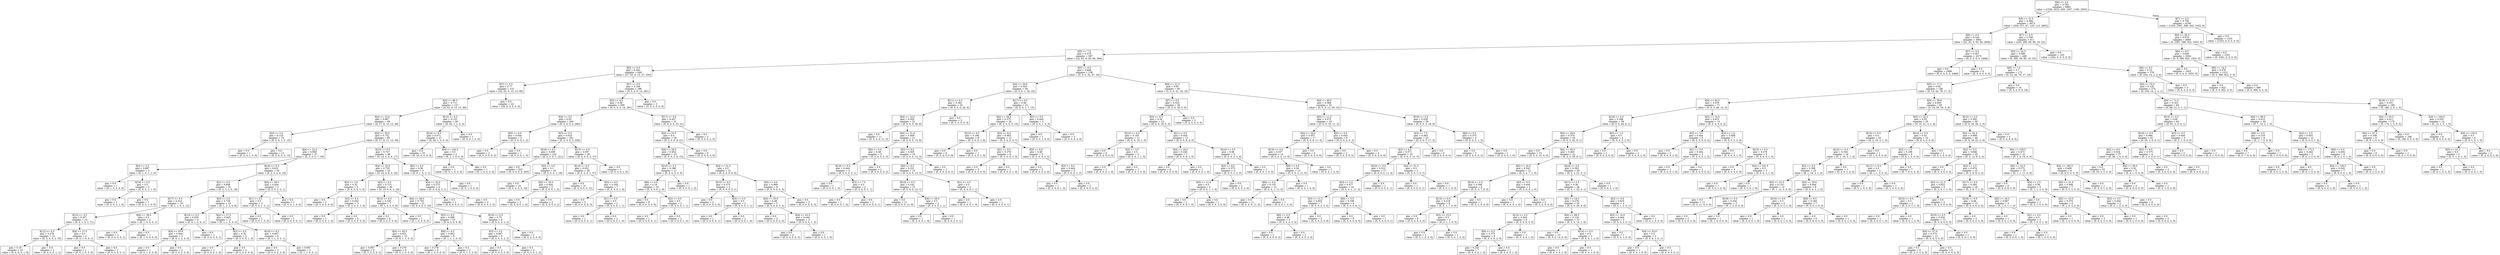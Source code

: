 digraph Tree {
node [shape=box] ;
0 [label="X[6] <= 4.5\ngini = 0.792\nsamples = 9863\nvalue = [1529, 2612, 656, 1047, 1166, 2853]"] ;
1 [label="X[5] <= 12.5\ngini = 0.384\nsamples = 3673\nvalue = [204, 311, 67, 125, 113, 2853]"] ;
0 -> 1 [labeldistance=2.5, labelangle=45, headlabel="True"] ;
2 [label="X[6] <= 0.5\ngini = 0.144\nsamples = 3062\nvalue = [41, 43, 9, 45, 94, 2830]"] ;
1 -> 2 ;
3 [label="X[5] <= 7.5\ngini = 0.575\nsamples = 587\nvalue = [32, 43, 9, 45, 94, 364]"] ;
2 -> 3 ;
4 [label="X[5] <= 0.5\ngini = 0.442\nsamples = 449\nvalue = [27, 43, 9, 13, 27, 330]"] ;
3 -> 4 ;
5 [label="X[7] <= 0.5\ngini = 0.77\nsamples = 151\nvalue = [24, 43, 9, 13, 13, 49]"] ;
4 -> 5 ;
6 [label="X[4] <= 86.5\ngini = 0.711\nsamples = 127\nvalue = [0, 43, 9, 13, 13, 49]"] ;
5 -> 6 ;
7 [label="X[4] <= 15.0\ngini = 0.687\nsamples = 99\nvalue = [0, 17, 8, 12, 13, 49]"] ;
6 -> 7 ;
8 [label="X[3] <= 2.5\ngini = 0.133\nsamples = 14\nvalue = [0, 0, 0, 1, 0, 13]"] ;
7 -> 8 ;
9 [label="gini = 0.0\nsamples = 1\nvalue = [0, 0, 0, 1, 0, 0]"] ;
8 -> 9 ;
10 [label="gini = 0.0\nsamples = 13\nvalue = [0, 0, 0, 0, 0, 13]"] ;
8 -> 10 ;
11 [label="X[4] <= 30.5\ngini = 0.732\nsamples = 85\nvalue = [0, 17, 8, 11, 13, 36]"] ;
7 -> 11 ;
12 [label="X[4] <= 22.0\ngini = 0.669\nsamples = 37\nvalue = [0, 3, 3, 5, 7, 19]"] ;
11 -> 12 ;
13 [label="X[3] <= 2.5\ngini = 0.667\nsamples = 3\nvalue = [0, 1, 0, 1, 1, 0]"] ;
12 -> 13 ;
14 [label="gini = 0.0\nsamples = 1\nvalue = [0, 1, 0, 0, 0, 0]"] ;
13 -> 14 ;
15 [label="X[19] <= 0.5\ngini = 0.5\nsamples = 2\nvalue = [0, 0, 0, 1, 1, 0]"] ;
13 -> 15 ;
16 [label="gini = 0.0\nsamples = 1\nvalue = [0, 0, 0, 0, 1, 0]"] ;
15 -> 16 ;
17 [label="gini = 0.0\nsamples = 1\nvalue = [0, 0, 0, 1, 0, 0]"] ;
15 -> 17 ;
18 [label="X[16] <= 0.5\ngini = 0.631\nsamples = 34\nvalue = [0, 2, 3, 4, 6, 19]"] ;
12 -> 18 ;
19 [label="X[1] <= 0.5\ngini = 0.608\nsamples = 31\nvalue = [0, 2, 3, 2, 6, 18]"] ;
18 -> 19 ;
20 [label="X[17] <= 0.5\ngini = 0.414\nsamples = 16\nvalue = [0, 1, 1, 0, 2, 12]"] ;
19 -> 20 ;
21 [label="X[15] <= 0.5\ngini = 0.357\nsamples = 14\nvalue = [0, 0, 1, 0, 2, 11]"] ;
20 -> 21 ;
22 [label="X[12] <= 0.5\ngini = 0.278\nsamples = 12\nvalue = [0, 0, 0, 0, 2, 10]"] ;
21 -> 22 ;
23 [label="gini = 0.18\nsamples = 10\nvalue = [0, 0, 0, 0, 1, 9]"] ;
22 -> 23 ;
24 [label="gini = 0.5\nsamples = 2\nvalue = [0, 0, 0, 0, 1, 1]"] ;
22 -> 24 ;
25 [label="X[4] <= 27.5\ngini = 0.5\nsamples = 2\nvalue = [0, 0, 1, 0, 0, 1]"] ;
21 -> 25 ;
26 [label="gini = 0.0\nsamples = 1\nvalue = [0, 0, 1, 0, 0, 0]"] ;
25 -> 26 ;
27 [label="gini = 0.0\nsamples = 1\nvalue = [0, 0, 0, 0, 0, 1]"] ;
25 -> 27 ;
28 [label="X[4] <= 28.0\ngini = 0.5\nsamples = 2\nvalue = [0, 1, 0, 0, 0, 1]"] ;
20 -> 28 ;
29 [label="gini = 0.0\nsamples = 1\nvalue = [0, 0, 0, 0, 0, 1]"] ;
28 -> 29 ;
30 [label="gini = 0.0\nsamples = 1\nvalue = [0, 1, 0, 0, 0, 0]"] ;
28 -> 30 ;
31 [label="X[3] <= 3.5\ngini = 0.729\nsamples = 15\nvalue = [0, 1, 2, 2, 4, 6]"] ;
19 -> 31 ;
32 [label="X[13] <= 0.5\ngini = 0.625\nsamples = 4\nvalue = [0, 0, 1, 2, 0, 1]"] ;
31 -> 32 ;
33 [label="X[4] <= 25.0\ngini = 0.444\nsamples = 3\nvalue = [0, 0, 1, 2, 0, 0]"] ;
32 -> 33 ;
34 [label="gini = 0.0\nsamples = 1\nvalue = [0, 0, 1, 0, 0, 0]"] ;
33 -> 34 ;
35 [label="gini = 0.0\nsamples = 2\nvalue = [0, 0, 0, 2, 0, 0]"] ;
33 -> 35 ;
36 [label="gini = 0.0\nsamples = 1\nvalue = [0, 0, 0, 0, 0, 1]"] ;
32 -> 36 ;
37 [label="X[4] <= 27.5\ngini = 0.645\nsamples = 11\nvalue = [0, 1, 1, 0, 4, 5]"] ;
31 -> 37 ;
38 [label="X[2] <= 0.5\ngini = 0.32\nsamples = 5\nvalue = [0, 0, 0, 0, 1, 4]"] ;
37 -> 38 ;
39 [label="gini = 0.0\nsamples = 1\nvalue = [0, 0, 0, 0, 1, 0]"] ;
38 -> 39 ;
40 [label="gini = 0.0\nsamples = 4\nvalue = [0, 0, 0, 0, 0, 4]"] ;
38 -> 40 ;
41 [label="X[10] <= 0.5\ngini = 0.667\nsamples = 6\nvalue = [0, 1, 1, 0, 3, 1]"] ;
37 -> 41 ;
42 [label="gini = 0.0\nsamples = 3\nvalue = [0, 0, 0, 0, 3, 0]"] ;
41 -> 42 ;
43 [label="gini = 0.667\nsamples = 3\nvalue = [0, 1, 1, 0, 0, 1]"] ;
41 -> 43 ;
44 [label="X[4] <= 28.5\ngini = 0.444\nsamples = 3\nvalue = [0, 0, 0, 2, 0, 1]"] ;
18 -> 44 ;
45 [label="X[1] <= 0.5\ngini = 0.5\nsamples = 2\nvalue = [0, 0, 0, 1, 0, 1]"] ;
44 -> 45 ;
46 [label="gini = 0.0\nsamples = 1\nvalue = [0, 0, 0, 1, 0, 0]"] ;
45 -> 46 ;
47 [label="gini = 0.0\nsamples = 1\nvalue = [0, 0, 0, 0, 0, 1]"] ;
45 -> 47 ;
48 [label="gini = 0.0\nsamples = 1\nvalue = [0, 0, 0, 1, 0, 0]"] ;
44 -> 48 ;
49 [label="X[10] <= 0.5\ngini = 0.747\nsamples = 48\nvalue = [0, 14, 5, 6, 6, 17]"] ;
11 -> 49 ;
50 [label="X[4] <= 32.0\ngini = 0.723\nsamples = 43\nvalue = [0, 14, 4, 6, 3, 16]"] ;
49 -> 50 ;
51 [label="X[3] <= 3.0\ngini = 0.32\nsamples = 5\nvalue = [0, 4, 0, 0, 1, 0]"] ;
50 -> 51 ;
52 [label="gini = 0.0\nsamples = 2\nvalue = [0, 2, 0, 0, 0, 0]"] ;
51 -> 52 ;
53 [label="X[3] <= 4.5\ngini = 0.444\nsamples = 3\nvalue = [0, 2, 0, 0, 1, 0]"] ;
51 -> 53 ;
54 [label="gini = 0.0\nsamples = 1\nvalue = [0, 0, 0, 0, 1, 0]"] ;
53 -> 54 ;
55 [label="gini = 0.0\nsamples = 2\nvalue = [0, 2, 0, 0, 0, 0]"] ;
53 -> 55 ;
56 [label="X[2] <= 0.5\ngini = 0.715\nsamples = 38\nvalue = [0, 10, 4, 6, 2, 16]"] ;
50 -> 56 ;
57 [label="X[13] <= 0.5\ngini = 0.245\nsamples = 7\nvalue = [0, 1, 0, 0, 0, 6]"] ;
56 -> 57 ;
58 [label="gini = 0.0\nsamples = 6\nvalue = [0, 0, 0, 0, 0, 6]"] ;
57 -> 58 ;
59 [label="gini = 0.0\nsamples = 1\nvalue = [0, 1, 0, 0, 0, 0]"] ;
57 -> 59 ;
60 [label="X[4] <= 58.5\ngini = 0.753\nsamples = 31\nvalue = [0, 9, 4, 6, 2, 10]"] ;
56 -> 60 ;
61 [label="X[3] <= 6.5\ngini = 0.688\nsamples = 23\nvalue = [0, 9, 2, 4, 0, 8]"] ;
60 -> 61 ;
62 [label="X[4] <= 45.5\ngini = 0.631\nsamples = 15\nvalue = [0, 8, 1, 3, 0, 3]"] ;
61 -> 62 ;
63 [label="gini = 0.667\nsamples = 9\nvalue = [0, 3, 0, 3, 0, 3]"] ;
62 -> 63 ;
64 [label="gini = 0.278\nsamples = 6\nvalue = [0, 5, 1, 0, 0, 0]"] ;
62 -> 64 ;
65 [label="X[9] <= 0.5\ngini = 0.562\nsamples = 8\nvalue = [0, 1, 1, 1, 0, 5]"] ;
61 -> 65 ;
66 [label="gini = 0.278\nsamples = 6\nvalue = [0, 1, 0, 0, 0, 5]"] ;
65 -> 66 ;
67 [label="gini = 0.5\nsamples = 2\nvalue = [0, 0, 1, 1, 0, 0]"] ;
65 -> 67 ;
68 [label="X[19] <= 0.5\ngini = 0.75\nsamples = 8\nvalue = [0, 0, 2, 2, 2, 2]"] ;
60 -> 68 ;
69 [label="X[3] <= 3.5\ngini = 0.667\nsamples = 6\nvalue = [0, 0, 0, 2, 2, 2]"] ;
68 -> 69 ;
70 [label="gini = 0.0\nsamples = 2\nvalue = [0, 0, 0, 2, 0, 0]"] ;
69 -> 70 ;
71 [label="gini = 0.5\nsamples = 4\nvalue = [0, 0, 0, 0, 2, 2]"] ;
69 -> 71 ;
72 [label="gini = 0.0\nsamples = 2\nvalue = [0, 0, 2, 0, 0, 0]"] ;
68 -> 72 ;
73 [label="X[0] <= 0.5\ngini = 0.56\nsamples = 5\nvalue = [0, 0, 1, 0, 3, 1]"] ;
49 -> 73 ;
74 [label="X[4] <= 32.0\ngini = 0.375\nsamples = 4\nvalue = [0, 0, 0, 0, 3, 1]"] ;
73 -> 74 ;
75 [label="gini = 0.0\nsamples = 1\nvalue = [0, 0, 0, 0, 0, 1]"] ;
74 -> 75 ;
76 [label="gini = 0.0\nsamples = 3\nvalue = [0, 0, 0, 0, 3, 0]"] ;
74 -> 76 ;
77 [label="gini = 0.0\nsamples = 1\nvalue = [0, 0, 1, 0, 0, 0]"] ;
73 -> 77 ;
78 [label="X[12] <= 0.5\ngini = 0.135\nsamples = 28\nvalue = [0, 26, 1, 1, 0, 0]"] ;
6 -> 78 ;
79 [label="X[14] <= 0.5\ngini = 0.071\nsamples = 27\nvalue = [0, 26, 1, 0, 0, 0]"] ;
78 -> 79 ;
80 [label="gini = 0.0\nsamples = 25\nvalue = [0, 25, 0, 0, 0, 0]"] ;
79 -> 80 ;
81 [label="X[4] <= 154.5\ngini = 0.5\nsamples = 2\nvalue = [0, 1, 1, 0, 0, 0]"] ;
79 -> 81 ;
82 [label="gini = 0.0\nsamples = 1\nvalue = [0, 0, 1, 0, 0, 0]"] ;
81 -> 82 ;
83 [label="gini = 0.0\nsamples = 1\nvalue = [0, 1, 0, 0, 0, 0]"] ;
81 -> 83 ;
84 [label="gini = 0.0\nsamples = 1\nvalue = [0, 0, 0, 1, 0, 0]"] ;
78 -> 84 ;
85 [label="gini = 0.0\nsamples = 24\nvalue = [24, 0, 0, 0, 0, 0]"] ;
5 -> 85 ;
86 [label="X[7] <= 0.5\ngini = 0.109\nsamples = 298\nvalue = [3, 0, 0, 0, 14, 281]"] ;
4 -> 86 ;
87 [label="X[5] <= 6.5\ngini = 0.09\nsamples = 295\nvalue = [0, 0, 0, 0, 14, 281]"] ;
86 -> 87 ;
88 [label="X[4] <= 5.5\ngini = 0.03\nsamples = 264\nvalue = [0, 0, 0, 0, 4, 260]"] ;
87 -> 88 ;
89 [label="X[5] <= 4.0\ngini = 0.444\nsamples = 3\nvalue = [0, 0, 0, 0, 1, 2]"] ;
88 -> 89 ;
90 [label="gini = 0.0\nsamples = 2\nvalue = [0, 0, 0, 0, 0, 2]"] ;
89 -> 90 ;
91 [label="gini = 0.0\nsamples = 1\nvalue = [0, 0, 0, 0, 1, 0]"] ;
89 -> 91 ;
92 [label="X[5] <= 5.5\ngini = 0.023\nsamples = 261\nvalue = [0, 0, 0, 0, 3, 258]"] ;
88 -> 92 ;
93 [label="X[16] <= 0.5\ngini = 0.009\nsamples = 222\nvalue = [0, 0, 0, 0, 1, 221]"] ;
92 -> 93 ;
94 [label="gini = 0.0\nsamples = 203\nvalue = [0, 0, 0, 0, 0, 203]"] ;
93 -> 94 ;
95 [label="X[5] <= 4.5\ngini = 0.1\nsamples = 19\nvalue = [0, 0, 0, 0, 1, 18]"] ;
93 -> 95 ;
96 [label="gini = 0.0\nsamples = 16\nvalue = [0, 0, 0, 0, 0, 16]"] ;
95 -> 96 ;
97 [label="X[4] <= 32.0\ngini = 0.444\nsamples = 3\nvalue = [0, 0, 0, 0, 1, 2]"] ;
95 -> 97 ;
98 [label="gini = 0.0\nsamples = 1\nvalue = [0, 0, 0, 0, 1, 0]"] ;
97 -> 98 ;
99 [label="gini = 0.0\nsamples = 2\nvalue = [0, 0, 0, 0, 0, 2]"] ;
97 -> 99 ;
100 [label="X[13] <= 0.5\ngini = 0.097\nsamples = 39\nvalue = [0, 0, 0, 0, 2, 37]"] ;
92 -> 100 ;
101 [label="X[14] <= 0.5\ngini = 0.051\nsamples = 38\nvalue = [0, 0, 0, 0, 1, 37]"] ;
100 -> 101 ;
102 [label="gini = 0.0\nsamples = 31\nvalue = [0, 0, 0, 0, 0, 31]"] ;
101 -> 102 ;
103 [label="X[3] <= 6.5\ngini = 0.245\nsamples = 7\nvalue = [0, 0, 0, 0, 1, 6]"] ;
101 -> 103 ;
104 [label="gini = 0.0\nsamples = 5\nvalue = [0, 0, 0, 0, 0, 5]"] ;
103 -> 104 ;
105 [label="X[1] <= 0.5\ngini = 0.5\nsamples = 2\nvalue = [0, 0, 0, 0, 1, 1]"] ;
103 -> 105 ;
106 [label="gini = 0.0\nsamples = 1\nvalue = [0, 0, 0, 0, 0, 1]"] ;
105 -> 106 ;
107 [label="gini = 0.0\nsamples = 1\nvalue = [0, 0, 0, 0, 1, 0]"] ;
105 -> 107 ;
108 [label="gini = 0.0\nsamples = 1\nvalue = [0, 0, 0, 0, 1, 0]"] ;
100 -> 108 ;
109 [label="X[17] <= 0.5\ngini = 0.437\nsamples = 31\nvalue = [0, 0, 0, 0, 10, 21]"] ;
87 -> 109 ;
110 [label="X[4] <= 53.5\ngini = 0.4\nsamples = 29\nvalue = [0, 0, 0, 0, 8, 21]"] ;
109 -> 110 ;
111 [label="X[4] <= 28.5\ngini = 0.454\nsamples = 23\nvalue = [0, 0, 0, 0, 8, 15]"] ;
110 -> 111 ;
112 [label="X[14] <= 0.5\ngini = 0.298\nsamples = 11\nvalue = [0, 0, 0, 0, 2, 9]"] ;
111 -> 112 ;
113 [label="X[8] <= 0.5\ngini = 0.18\nsamples = 10\nvalue = [0, 0, 0, 0, 1, 9]"] ;
112 -> 113 ;
114 [label="gini = 0.0\nsamples = 8\nvalue = [0, 0, 0, 0, 0, 8]"] ;
113 -> 114 ;
115 [label="X[2] <= 0.5\ngini = 0.5\nsamples = 2\nvalue = [0, 0, 0, 0, 1, 1]"] ;
113 -> 115 ;
116 [label="gini = 0.0\nsamples = 1\nvalue = [0, 0, 0, 0, 0, 1]"] ;
115 -> 116 ;
117 [label="gini = 0.0\nsamples = 1\nvalue = [0, 0, 0, 0, 1, 0]"] ;
115 -> 117 ;
118 [label="gini = 0.0\nsamples = 1\nvalue = [0, 0, 0, 0, 1, 0]"] ;
112 -> 118 ;
119 [label="X[4] <= 31.5\ngini = 0.5\nsamples = 12\nvalue = [0, 0, 0, 0, 6, 6]"] ;
111 -> 119 ;
120 [label="X[15] <= 0.5\ngini = 0.375\nsamples = 4\nvalue = [0, 0, 0, 0, 3, 1]"] ;
119 -> 120 ;
121 [label="gini = 0.0\nsamples = 2\nvalue = [0, 0, 0, 0, 2, 0]"] ;
120 -> 121 ;
122 [label="X[3] <= 5.5\ngini = 0.5\nsamples = 2\nvalue = [0, 0, 0, 0, 1, 1]"] ;
120 -> 122 ;
123 [label="gini = 0.0\nsamples = 1\nvalue = [0, 0, 0, 0, 0, 1]"] ;
122 -> 123 ;
124 [label="gini = 0.0\nsamples = 1\nvalue = [0, 0, 0, 0, 1, 0]"] ;
122 -> 124 ;
125 [label="X[3] <= 4.0\ngini = 0.469\nsamples = 8\nvalue = [0, 0, 0, 0, 3, 5]"] ;
119 -> 125 ;
126 [label="X[4] <= 35.0\ngini = 0.48\nsamples = 5\nvalue = [0, 0, 0, 0, 3, 2]"] ;
125 -> 126 ;
127 [label="gini = 0.0\nsamples = 2\nvalue = [0, 0, 0, 0, 2, 0]"] ;
126 -> 127 ;
128 [label="X[4] <= 43.5\ngini = 0.444\nsamples = 3\nvalue = [0, 0, 0, 0, 1, 2]"] ;
126 -> 128 ;
129 [label="gini = 0.0\nsamples = 2\nvalue = [0, 0, 0, 0, 0, 2]"] ;
128 -> 129 ;
130 [label="gini = 0.0\nsamples = 1\nvalue = [0, 0, 0, 0, 1, 0]"] ;
128 -> 130 ;
131 [label="gini = 0.0\nsamples = 3\nvalue = [0, 0, 0, 0, 0, 3]"] ;
125 -> 131 ;
132 [label="gini = 0.0\nsamples = 6\nvalue = [0, 0, 0, 0, 0, 6]"] ;
110 -> 132 ;
133 [label="gini = 0.0\nsamples = 2\nvalue = [0, 0, 0, 0, 2, 0]"] ;
109 -> 133 ;
134 [label="gini = 0.0\nsamples = 3\nvalue = [3, 0, 0, 0, 0, 0]"] ;
86 -> 134 ;
135 [label="X[5] <= 9.5\ngini = 0.648\nsamples = 138\nvalue = [5, 0, 0, 32, 67, 34]"] ;
3 -> 135 ;
136 [label="X[4] <= 34.0\ngini = 0.505\nsamples = 58\nvalue = [0, 0, 0, 1, 33, 24]"] ;
135 -> 136 ;
137 [label="X[11] <= 0.5\ngini = 0.382\nsamples = 35\nvalue = [0, 0, 0, 0, 26, 9]"] ;
136 -> 137 ;
138 [label="X[4] <= 14.5\ngini = 0.305\nsamples = 32\nvalue = [0, 0, 0, 0, 26, 6]"] ;
137 -> 138 ;
139 [label="gini = 0.0\nsamples = 11\nvalue = [0, 0, 0, 0, 11, 0]"] ;
138 -> 139 ;
140 [label="X[4] <= 21.0\ngini = 0.408\nsamples = 21\nvalue = [0, 0, 0, 0, 15, 6]"] ;
138 -> 140 ;
141 [label="X[0] <= 0.5\ngini = 0.48\nsamples = 5\nvalue = [0, 0, 0, 0, 2, 3]"] ;
140 -> 141 ;
142 [label="X[19] <= 0.5\ngini = 0.444\nsamples = 3\nvalue = [0, 0, 0, 0, 2, 1]"] ;
141 -> 142 ;
143 [label="gini = 0.0\nsamples = 1\nvalue = [0, 0, 0, 0, 1, 0]"] ;
142 -> 143 ;
144 [label="X[3] <= 7.5\ngini = 0.5\nsamples = 2\nvalue = [0, 0, 0, 0, 1, 1]"] ;
142 -> 144 ;
145 [label="gini = 0.0\nsamples = 1\nvalue = [0, 0, 0, 0, 1, 0]"] ;
144 -> 145 ;
146 [label="gini = 0.0\nsamples = 1\nvalue = [0, 0, 0, 0, 0, 1]"] ;
144 -> 146 ;
147 [label="gini = 0.0\nsamples = 2\nvalue = [0, 0, 0, 0, 0, 2]"] ;
141 -> 147 ;
148 [label="X[3] <= 9.5\ngini = 0.305\nsamples = 16\nvalue = [0, 0, 0, 0, 13, 3]"] ;
140 -> 148 ;
149 [label="X[9] <= 0.5\ngini = 0.231\nsamples = 15\nvalue = [0, 0, 0, 0, 13, 2]"] ;
148 -> 149 ;
150 [label="X[16] <= 0.5\ngini = 0.142\nsamples = 13\nvalue = [0, 0, 0, 0, 12, 1]"] ;
149 -> 150 ;
151 [label="gini = 0.0\nsamples = 11\nvalue = [0, 0, 0, 0, 11, 0]"] ;
150 -> 151 ;
152 [label="X[4] <= 29.0\ngini = 0.5\nsamples = 2\nvalue = [0, 0, 0, 0, 1, 1]"] ;
150 -> 152 ;
153 [label="gini = 0.0\nsamples = 1\nvalue = [0, 0, 0, 0, 1, 0]"] ;
152 -> 153 ;
154 [label="gini = 0.0\nsamples = 1\nvalue = [0, 0, 0, 0, 0, 1]"] ;
152 -> 154 ;
155 [label="X[1] <= 0.5\ngini = 0.5\nsamples = 2\nvalue = [0, 0, 0, 0, 1, 1]"] ;
149 -> 155 ;
156 [label="gini = 0.0\nsamples = 1\nvalue = [0, 0, 0, 0, 1, 0]"] ;
155 -> 156 ;
157 [label="gini = 0.0\nsamples = 1\nvalue = [0, 0, 0, 0, 0, 1]"] ;
155 -> 157 ;
158 [label="gini = 0.0\nsamples = 1\nvalue = [0, 0, 0, 0, 0, 1]"] ;
148 -> 158 ;
159 [label="gini = 0.0\nsamples = 3\nvalue = [0, 0, 0, 0, 0, 3]"] ;
137 -> 159 ;
160 [label="X[17] <= 0.5\ngini = 0.48\nsamples = 23\nvalue = [0, 0, 0, 1, 7, 15]"] ;
136 -> 160 ;
161 [label="X[4] <= 58.5\ngini = 0.375\nsamples = 20\nvalue = [0, 0, 0, 0, 5, 15]"] ;
160 -> 161 ;
162 [label="X[13] <= 0.5\ngini = 0.198\nsamples = 9\nvalue = [0, 0, 0, 0, 1, 8]"] ;
161 -> 162 ;
163 [label="gini = 0.0\nsamples = 8\nvalue = [0, 0, 0, 0, 0, 8]"] ;
162 -> 163 ;
164 [label="gini = 0.0\nsamples = 1\nvalue = [0, 0, 0, 0, 1, 0]"] ;
162 -> 164 ;
165 [label="X[3] <= 6.0\ngini = 0.463\nsamples = 11\nvalue = [0, 0, 0, 0, 4, 7]"] ;
161 -> 165 ;
166 [label="X[1] <= 0.5\ngini = 0.278\nsamples = 6\nvalue = [0, 0, 0, 0, 1, 5]"] ;
165 -> 166 ;
167 [label="gini = 0.0\nsamples = 5\nvalue = [0, 0, 0, 0, 0, 5]"] ;
166 -> 167 ;
168 [label="gini = 0.0\nsamples = 1\nvalue = [0, 0, 0, 0, 1, 0]"] ;
166 -> 168 ;
169 [label="X[5] <= 8.5\ngini = 0.48\nsamples = 5\nvalue = [0, 0, 0, 0, 3, 2]"] ;
165 -> 169 ;
170 [label="gini = 0.0\nsamples = 2\nvalue = [0, 0, 0, 0, 2, 0]"] ;
169 -> 170 ;
171 [label="X[3] <= 8.0\ngini = 0.444\nsamples = 3\nvalue = [0, 0, 0, 0, 1, 2]"] ;
169 -> 171 ;
172 [label="gini = 0.0\nsamples = 1\nvalue = [0, 0, 0, 0, 1, 0]"] ;
171 -> 172 ;
173 [label="gini = 0.0\nsamples = 2\nvalue = [0, 0, 0, 0, 0, 2]"] ;
171 -> 173 ;
174 [label="X[2] <= 0.5\ngini = 0.444\nsamples = 3\nvalue = [0, 0, 0, 1, 2, 0]"] ;
160 -> 174 ;
175 [label="gini = 0.0\nsamples = 1\nvalue = [0, 0, 0, 1, 0, 0]"] ;
174 -> 175 ;
176 [label="gini = 0.0\nsamples = 2\nvalue = [0, 0, 0, 0, 2, 0]"] ;
174 -> 176 ;
177 [label="X[4] <= 21.5\ngini = 0.65\nsamples = 80\nvalue = [5, 0, 0, 31, 34, 10]"] ;
135 -> 177 ;
178 [label="X[7] <= 0.5\ngini = 0.523\nsamples = 28\nvalue = [5, 0, 0, 18, 5, 0]"] ;
177 -> 178 ;
179 [label="X[3] <= 6.5\ngini = 0.34\nsamples = 23\nvalue = [0, 0, 0, 18, 5, 0]"] ;
178 -> 179 ;
180 [label="X[12] <= 0.5\ngini = 0.165\nsamples = 11\nvalue = [0, 0, 0, 10, 1, 0]"] ;
179 -> 180 ;
181 [label="gini = 0.0\nsamples = 9\nvalue = [0, 0, 0, 9, 0, 0]"] ;
180 -> 181 ;
182 [label="X[3] <= 3.5\ngini = 0.5\nsamples = 2\nvalue = [0, 0, 0, 1, 1, 0]"] ;
180 -> 182 ;
183 [label="gini = 0.0\nsamples = 1\nvalue = [0, 0, 0, 0, 1, 0]"] ;
182 -> 183 ;
184 [label="gini = 0.0\nsamples = 1\nvalue = [0, 0, 0, 1, 0, 0]"] ;
182 -> 184 ;
185 [label="X[1] <= 0.5\ngini = 0.444\nsamples = 12\nvalue = [0, 0, 0, 8, 4, 0]"] ;
179 -> 185 ;
186 [label="X[4] <= 19.0\ngini = 0.245\nsamples = 7\nvalue = [0, 0, 0, 6, 1, 0]"] ;
185 -> 186 ;
187 [label="gini = 0.0\nsamples = 6\nvalue = [0, 0, 0, 6, 0, 0]"] ;
186 -> 187 ;
188 [label="gini = 0.0\nsamples = 1\nvalue = [0, 0, 0, 0, 1, 0]"] ;
186 -> 188 ;
189 [label="X[14] <= 0.5\ngini = 0.48\nsamples = 5\nvalue = [0, 0, 0, 2, 3, 0]"] ;
185 -> 189 ;
190 [label="X[3] <= 8.0\ngini = 0.375\nsamples = 4\nvalue = [0, 0, 0, 1, 3, 0]"] ;
189 -> 190 ;
191 [label="X[5] <= 11.0\ngini = 0.5\nsamples = 2\nvalue = [0, 0, 0, 1, 1, 0]"] ;
190 -> 191 ;
192 [label="gini = 0.0\nsamples = 1\nvalue = [0, 0, 0, 0, 1, 0]"] ;
191 -> 192 ;
193 [label="gini = 0.0\nsamples = 1\nvalue = [0, 0, 0, 1, 0, 0]"] ;
191 -> 193 ;
194 [label="gini = 0.0\nsamples = 2\nvalue = [0, 0, 0, 0, 2, 0]"] ;
190 -> 194 ;
195 [label="gini = 0.0\nsamples = 1\nvalue = [0, 0, 0, 1, 0, 0]"] ;
189 -> 195 ;
196 [label="gini = 0.0\nsamples = 5\nvalue = [5, 0, 0, 0, 0, 0]"] ;
178 -> 196 ;
197 [label="X[4] <= 40.5\ngini = 0.589\nsamples = 52\nvalue = [0, 0, 0, 13, 29, 10]"] ;
177 -> 197 ;
198 [label="X[5] <= 11.5\ngini = 0.575\nsamples = 23\nvalue = [0, 0, 0, 10, 11, 2]"] ;
197 -> 198 ;
199 [label="X[4] <= 34.0\ngini = 0.457\nsamples = 17\nvalue = [0, 0, 0, 6, 11, 0]"] ;
198 -> 199 ;
200 [label="X[19] <= 0.5\ngini = 0.337\nsamples = 14\nvalue = [0, 0, 0, 3, 11, 0]"] ;
199 -> 200 ;
201 [label="X[9] <= 0.5\ngini = 0.26\nsamples = 13\nvalue = [0, 0, 0, 2, 11, 0]"] ;
200 -> 201 ;
202 [label="X[8] <= 0.5\ngini = 0.153\nsamples = 12\nvalue = [0, 0, 0, 1, 11, 0]"] ;
201 -> 202 ;
203 [label="gini = 0.0\nsamples = 11\nvalue = [0, 0, 0, 0, 11, 0]"] ;
202 -> 203 ;
204 [label="gini = 0.0\nsamples = 1\nvalue = [0, 0, 0, 1, 0, 0]"] ;
202 -> 204 ;
205 [label="gini = 0.0\nsamples = 1\nvalue = [0, 0, 0, 1, 0, 0]"] ;
201 -> 205 ;
206 [label="gini = 0.0\nsamples = 1\nvalue = [0, 0, 0, 1, 0, 0]"] ;
200 -> 206 ;
207 [label="gini = 0.0\nsamples = 3\nvalue = [0, 0, 0, 3, 0, 0]"] ;
199 -> 207 ;
208 [label="X[0] <= 0.5\ngini = 0.444\nsamples = 6\nvalue = [0, 0, 0, 4, 0, 2]"] ;
198 -> 208 ;
209 [label="gini = 0.0\nsamples = 2\nvalue = [0, 0, 0, 0, 0, 2]"] ;
208 -> 209 ;
210 [label="gini = 0.0\nsamples = 4\nvalue = [0, 0, 0, 4, 0, 0]"] ;
208 -> 210 ;
211 [label="X[16] <= 0.5\ngini = 0.528\nsamples = 29\nvalue = [0, 0, 0, 3, 18, 8]"] ;
197 -> 211 ;
212 [label="X[3] <= 7.5\ngini = 0.483\nsamples = 25\nvalue = [0, 0, 0, 3, 17, 5]"] ;
211 -> 212 ;
213 [label="X[3] <= 6.5\ngini = 0.571\nsamples = 19\nvalue = [0, 0, 0, 3, 11, 5]"] ;
212 -> 213 ;
214 [label="X[15] <= 0.5\ngini = 0.512\nsamples = 17\nvalue = [0, 0, 0, 2, 11, 4]"] ;
213 -> 214 ;
215 [label="X[3] <= 2.5\ngini = 0.477\nsamples = 16\nvalue = [0, 0, 0, 2, 11, 3]"] ;
214 -> 215 ;
216 [label="X[5] <= 11.5\ngini = 0.653\nsamples = 7\nvalue = [0, 0, 0, 2, 3, 2]"] ;
215 -> 216 ;
217 [label="X[0] <= 0.5\ngini = 0.48\nsamples = 5\nvalue = [0, 0, 0, 0, 3, 2]"] ;
216 -> 217 ;
218 [label="gini = 0.0\nsamples = 2\nvalue = [0, 0, 0, 0, 0, 2]"] ;
217 -> 218 ;
219 [label="gini = 0.0\nsamples = 3\nvalue = [0, 0, 0, 0, 3, 0]"] ;
217 -> 219 ;
220 [label="gini = 0.0\nsamples = 2\nvalue = [0, 0, 0, 2, 0, 0]"] ;
216 -> 220 ;
221 [label="X[9] <= 0.5\ngini = 0.198\nsamples = 9\nvalue = [0, 0, 0, 0, 8, 1]"] ;
215 -> 221 ;
222 [label="gini = 0.0\nsamples = 8\nvalue = [0, 0, 0, 0, 8, 0]"] ;
221 -> 222 ;
223 [label="gini = 0.0\nsamples = 1\nvalue = [0, 0, 0, 0, 0, 1]"] ;
221 -> 223 ;
224 [label="gini = 0.0\nsamples = 1\nvalue = [0, 0, 0, 0, 0, 1]"] ;
214 -> 224 ;
225 [label="X[4] <= 51.5\ngini = 0.5\nsamples = 2\nvalue = [0, 0, 0, 1, 0, 1]"] ;
213 -> 225 ;
226 [label="gini = 0.0\nsamples = 1\nvalue = [0, 0, 0, 0, 0, 1]"] ;
225 -> 226 ;
227 [label="gini = 0.0\nsamples = 1\nvalue = [0, 0, 0, 1, 0, 0]"] ;
225 -> 227 ;
228 [label="gini = 0.0\nsamples = 6\nvalue = [0, 0, 0, 0, 6, 0]"] ;
212 -> 228 ;
229 [label="X[0] <= 0.5\ngini = 0.375\nsamples = 4\nvalue = [0, 0, 0, 0, 1, 3]"] ;
211 -> 229 ;
230 [label="gini = 0.0\nsamples = 3\nvalue = [0, 0, 0, 0, 0, 3]"] ;
229 -> 230 ;
231 [label="gini = 0.0\nsamples = 1\nvalue = [0, 0, 0, 0, 1, 0]"] ;
229 -> 231 ;
232 [label="X[7] <= 0.5\ngini = 0.007\nsamples = 2475\nvalue = [9, 0, 0, 0, 0, 2466]"] ;
2 -> 232 ;
233 [label="gini = 0.0\nsamples = 2466\nvalue = [0, 0, 0, 0, 0, 2466]"] ;
232 -> 233 ;
234 [label="gini = 0.0\nsamples = 9\nvalue = [9, 0, 0, 0, 0, 0]"] ;
232 -> 234 ;
235 [label="X[7] <= 0.5\ngini = 0.708\nsamples = 611\nvalue = [163, 268, 58, 80, 19, 23]"] ;
1 -> 235 ;
236 [label="X[5] <= 24.5\ngini = 0.589\nsamples = 448\nvalue = [0, 268, 58, 80, 19, 23]"] ;
235 -> 236 ;
237 [label="X[6] <= 1.0\ngini = 0.7\nsamples = 172\nvalue = [0, 14, 44, 78, 17, 19]"] ;
236 -> 237 ;
238 [label="X[5] <= 17.5\ngini = 0.65\nsamples = 156\nvalue = [0, 14, 44, 78, 17, 3]"] ;
237 -> 238 ;
239 [label="X[4] <= 82.5\ngini = 0.478\nsamples = 71\nvalue = [0, 0, 5, 49, 14, 3]"] ;
238 -> 239 ;
240 [label="X[16] <= 0.5\ngini = 0.398\nsamples = 58\nvalue = [0, 0, 5, 44, 8, 1]"] ;
239 -> 240 ;
241 [label="X[4] <= 28.0\ngini = 0.374\nsamples = 54\nvalue = [0, 0, 5, 42, 6, 1]"] ;
240 -> 241 ;
242 [label="gini = 0.0\nsamples = 13\nvalue = [0, 0, 0, 13, 0, 0]"] ;
241 -> 242 ;
243 [label="X[4] <= 40.5\ngini = 0.463\nsamples = 41\nvalue = [0, 0, 5, 29, 6, 1]"] ;
241 -> 243 ;
244 [label="X[5] <= 16.5\ngini = 0.542\nsamples = 12\nvalue = [0, 0, 4, 7, 1, 0]"] ;
243 -> 244 ;
245 [label="X[14] <= 0.5\ngini = 0.346\nsamples = 9\nvalue = [0, 0, 2, 7, 0, 0]"] ;
244 -> 245 ;
246 [label="X[13] <= 0.5\ngini = 0.219\nsamples = 8\nvalue = [0, 0, 1, 7, 0, 0]"] ;
245 -> 246 ;
247 [label="gini = 0.0\nsamples = 6\nvalue = [0, 0, 0, 6, 0, 0]"] ;
246 -> 247 ;
248 [label="X[5] <= 15.5\ngini = 0.5\nsamples = 2\nvalue = [0, 0, 1, 1, 0, 0]"] ;
246 -> 248 ;
249 [label="gini = 0.0\nsamples = 1\nvalue = [0, 0, 1, 0, 0, 0]"] ;
248 -> 249 ;
250 [label="gini = 0.0\nsamples = 1\nvalue = [0, 0, 0, 1, 0, 0]"] ;
248 -> 250 ;
251 [label="gini = 0.0\nsamples = 1\nvalue = [0, 0, 1, 0, 0, 0]"] ;
245 -> 251 ;
252 [label="X[2] <= 0.5\ngini = 0.444\nsamples = 3\nvalue = [0, 0, 2, 0, 1, 0]"] ;
244 -> 252 ;
253 [label="gini = 0.0\nsamples = 1\nvalue = [0, 0, 0, 0, 1, 0]"] ;
252 -> 253 ;
254 [label="gini = 0.0\nsamples = 2\nvalue = [0, 0, 2, 0, 0, 0]"] ;
252 -> 254 ;
255 [label="X[20] <= 0.5\ngini = 0.392\nsamples = 29\nvalue = [0, 0, 1, 22, 5, 1]"] ;
243 -> 255 ;
256 [label="X[11] <= 0.5\ngini = 0.36\nsamples = 28\nvalue = [0, 0, 1, 22, 4, 1]"] ;
255 -> 256 ;
257 [label="X[5] <= 14.5\ngini = 0.278\nsamples = 24\nvalue = [0, 0, 0, 20, 4, 0]"] ;
256 -> 257 ;
258 [label="X[12] <= 0.5\ngini = 0.444\nsamples = 9\nvalue = [0, 0, 0, 6, 3, 0]"] ;
257 -> 258 ;
259 [label="X[9] <= 0.5\ngini = 0.375\nsamples = 8\nvalue = [0, 0, 0, 6, 2, 0]"] ;
258 -> 259 ;
260 [label="gini = 0.245\nsamples = 7\nvalue = [0, 0, 0, 6, 1, 0]"] ;
259 -> 260 ;
261 [label="gini = 0.0\nsamples = 1\nvalue = [0, 0, 0, 0, 1, 0]"] ;
259 -> 261 ;
262 [label="gini = 0.0\nsamples = 1\nvalue = [0, 0, 0, 0, 1, 0]"] ;
258 -> 262 ;
263 [label="X[4] <= 69.5\ngini = 0.124\nsamples = 15\nvalue = [0, 0, 0, 14, 1, 0]"] ;
257 -> 263 ;
264 [label="gini = 0.0\nsamples = 13\nvalue = [0, 0, 0, 13, 0, 0]"] ;
263 -> 264 ;
265 [label="X[14] <= 0.5\ngini = 0.5\nsamples = 2\nvalue = [0, 0, 0, 1, 1, 0]"] ;
263 -> 265 ;
266 [label="gini = 0.0\nsamples = 1\nvalue = [0, 0, 0, 0, 1, 0]"] ;
265 -> 266 ;
267 [label="gini = 0.0\nsamples = 1\nvalue = [0, 0, 0, 1, 0, 0]"] ;
265 -> 267 ;
268 [label="X[3] <= 5.5\ngini = 0.625\nsamples = 4\nvalue = [0, 0, 1, 2, 0, 1]"] ;
256 -> 268 ;
269 [label="X[5] <= 14.0\ngini = 0.444\nsamples = 3\nvalue = [0, 0, 0, 2, 0, 1]"] ;
268 -> 269 ;
270 [label="gini = 0.0\nsamples = 1\nvalue = [0, 0, 0, 1, 0, 0]"] ;
269 -> 270 ;
271 [label="X[4] <= 53.0\ngini = 0.5\nsamples = 2\nvalue = [0, 0, 0, 1, 0, 1]"] ;
269 -> 271 ;
272 [label="gini = 0.0\nsamples = 1\nvalue = [0, 0, 0, 1, 0, 0]"] ;
271 -> 272 ;
273 [label="gini = 0.0\nsamples = 1\nvalue = [0, 0, 0, 0, 0, 1]"] ;
271 -> 273 ;
274 [label="gini = 0.0\nsamples = 1\nvalue = [0, 0, 1, 0, 0, 0]"] ;
268 -> 274 ;
275 [label="gini = 0.0\nsamples = 1\nvalue = [0, 0, 0, 0, 1, 0]"] ;
255 -> 275 ;
276 [label="X[3] <= 1.5\ngini = 0.5\nsamples = 4\nvalue = [0, 0, 0, 2, 2, 0]"] ;
240 -> 276 ;
277 [label="gini = 0.0\nsamples = 2\nvalue = [0, 0, 0, 2, 0, 0]"] ;
276 -> 277 ;
278 [label="gini = 0.0\nsamples = 2\nvalue = [0, 0, 0, 0, 2, 0]"] ;
276 -> 278 ;
279 [label="X[5] <= 14.5\ngini = 0.615\nsamples = 13\nvalue = [0, 0, 0, 5, 6, 2]"] ;
239 -> 279 ;
280 [label="X[3] <= 3.0\ngini = 0.444\nsamples = 6\nvalue = [0, 0, 0, 0, 4, 2]"] ;
279 -> 280 ;
281 [label="gini = 0.0\nsamples = 3\nvalue = [0, 0, 0, 0, 3, 0]"] ;
280 -> 281 ;
282 [label="X[1] <= 0.5\ngini = 0.444\nsamples = 3\nvalue = [0, 0, 0, 0, 1, 2]"] ;
280 -> 282 ;
283 [label="gini = 0.0\nsamples = 1\nvalue = [0, 0, 0, 0, 1, 0]"] ;
282 -> 283 ;
284 [label="gini = 0.0\nsamples = 2\nvalue = [0, 0, 0, 0, 0, 2]"] ;
282 -> 284 ;
285 [label="X[3] <= 1.0\ngini = 0.408\nsamples = 7\nvalue = [0, 0, 0, 5, 2, 0]"] ;
279 -> 285 ;
286 [label="gini = 0.0\nsamples = 1\nvalue = [0, 0, 0, 0, 1, 0]"] ;
285 -> 286 ;
287 [label="X[15] <= 0.5\ngini = 0.278\nsamples = 6\nvalue = [0, 0, 0, 5, 1, 0]"] ;
285 -> 287 ;
288 [label="gini = 0.0\nsamples = 4\nvalue = [0, 0, 0, 4, 0, 0]"] ;
287 -> 288 ;
289 [label="X[4] <= 101.5\ngini = 0.5\nsamples = 2\nvalue = [0, 0, 0, 1, 1, 0]"] ;
287 -> 289 ;
290 [label="gini = 0.0\nsamples = 1\nvalue = [0, 0, 0, 1, 0, 0]"] ;
289 -> 290 ;
291 [label="gini = 0.0\nsamples = 1\nvalue = [0, 0, 0, 0, 1, 0]"] ;
289 -> 291 ;
292 [label="X[4] <= 39.0\ngini = 0.645\nsamples = 85\nvalue = [0, 14, 39, 29, 3, 0]"] ;
238 -> 292 ;
293 [label="X[5] <= 22.5\ngini = 0.55\nsamples = 35\nvalue = [0, 10, 21, 3, 1, 0]"] ;
292 -> 293 ;
294 [label="X[15] <= 0.5\ngini = 0.4\nsamples = 25\nvalue = [0, 2, 19, 3, 1, 0]"] ;
293 -> 294 ;
295 [label="X[14] <= 0.5\ngini = 0.354\nsamples = 24\nvalue = [0, 1, 19, 3, 1, 0]"] ;
294 -> 295 ;
296 [label="X[3] <= 6.5\ngini = 0.306\nsamples = 23\nvalue = [0, 1, 19, 2, 1, 0]"] ;
295 -> 296 ;
297 [label="X[5] <= 21.5\ngini = 0.133\nsamples = 14\nvalue = [0, 1, 13, 0, 0, 0]"] ;
296 -> 297 ;
298 [label="gini = 0.0\nsamples = 11\nvalue = [0, 0, 11, 0, 0, 0]"] ;
297 -> 298 ;
299 [label="X[18] <= 0.5\ngini = 0.444\nsamples = 3\nvalue = [0, 1, 2, 0, 0, 0]"] ;
297 -> 299 ;
300 [label="gini = 0.0\nsamples = 2\nvalue = [0, 0, 2, 0, 0, 0]"] ;
299 -> 300 ;
301 [label="gini = 0.0\nsamples = 1\nvalue = [0, 1, 0, 0, 0, 0]"] ;
299 -> 301 ;
302 [label="X[5] <= 19.0\ngini = 0.494\nsamples = 9\nvalue = [0, 0, 6, 2, 1, 0]"] ;
296 -> 302 ;
303 [label="X[10] <= 0.5\ngini = 0.5\nsamples = 2\nvalue = [0, 0, 0, 1, 1, 0]"] ;
302 -> 303 ;
304 [label="gini = 0.0\nsamples = 1\nvalue = [0, 0, 0, 0, 1, 0]"] ;
303 -> 304 ;
305 [label="gini = 0.0\nsamples = 1\nvalue = [0, 0, 0, 1, 0, 0]"] ;
303 -> 305 ;
306 [label="X[9] <= 0.5\ngini = 0.245\nsamples = 7\nvalue = [0, 0, 6, 1, 0, 0]"] ;
302 -> 306 ;
307 [label="gini = 0.0\nsamples = 6\nvalue = [0, 0, 6, 0, 0, 0]"] ;
306 -> 307 ;
308 [label="gini = 0.0\nsamples = 1\nvalue = [0, 0, 0, 1, 0, 0]"] ;
306 -> 308 ;
309 [label="gini = 0.0\nsamples = 1\nvalue = [0, 0, 0, 1, 0, 0]"] ;
295 -> 309 ;
310 [label="gini = 0.0\nsamples = 1\nvalue = [0, 1, 0, 0, 0, 0]"] ;
294 -> 310 ;
311 [label="X[14] <= 0.5\ngini = 0.32\nsamples = 10\nvalue = [0, 8, 2, 0, 0, 0]"] ;
293 -> 311 ;
312 [label="X[3] <= 1.5\ngini = 0.198\nsamples = 9\nvalue = [0, 8, 1, 0, 0, 0]"] ;
311 -> 312 ;
313 [label="X[11] <= 0.5\ngini = 0.5\nsamples = 2\nvalue = [0, 1, 1, 0, 0, 0]"] ;
312 -> 313 ;
314 [label="gini = 0.0\nsamples = 1\nvalue = [0, 0, 1, 0, 0, 0]"] ;
313 -> 314 ;
315 [label="gini = 0.0\nsamples = 1\nvalue = [0, 1, 0, 0, 0, 0]"] ;
313 -> 315 ;
316 [label="gini = 0.0\nsamples = 7\nvalue = [0, 7, 0, 0, 0, 0]"] ;
312 -> 316 ;
317 [label="gini = 0.0\nsamples = 1\nvalue = [0, 0, 1, 0, 0, 0]"] ;
311 -> 317 ;
318 [label="X[12] <= 0.5\ngini = 0.592\nsamples = 50\nvalue = [0, 4, 18, 26, 2, 0]"] ;
292 -> 318 ;
319 [label="X[4] <= 81.5\ngini = 0.609\nsamples = 46\nvalue = [0, 4, 18, 22, 2, 0]"] ;
318 -> 319 ;
320 [label="X[2] <= 0.5\ngini = 0.646\nsamples = 25\nvalue = [0, 3, 12, 8, 2, 0]"] ;
319 -> 320 ;
321 [label="gini = 0.0\nsamples = 3\nvalue = [0, 0, 3, 0, 0, 0]"] ;
320 -> 321 ;
322 [label="X[3] <= 1.0\ngini = 0.674\nsamples = 22\nvalue = [0, 3, 9, 8, 2, 0]"] ;
320 -> 322 ;
323 [label="X[5] <= 21.5\ngini = 0.625\nsamples = 4\nvalue = [0, 2, 0, 1, 1, 0]"] ;
322 -> 323 ;
324 [label="X[15] <= 0.5\ngini = 0.5\nsamples = 2\nvalue = [0, 0, 0, 1, 1, 0]"] ;
323 -> 324 ;
325 [label="gini = 0.0\nsamples = 1\nvalue = [0, 0, 0, 0, 1, 0]"] ;
324 -> 325 ;
326 [label="gini = 0.0\nsamples = 1\nvalue = [0, 0, 0, 1, 0, 0]"] ;
324 -> 326 ;
327 [label="gini = 0.0\nsamples = 2\nvalue = [0, 2, 0, 0, 0, 0]"] ;
323 -> 327 ;
328 [label="X[17] <= 0.5\ngini = 0.593\nsamples = 18\nvalue = [0, 1, 9, 7, 1, 0]"] ;
322 -> 328 ;
329 [label="X[19] <= 0.5\ngini = 0.48\nsamples = 15\nvalue = [0, 0, 9, 6, 0, 0]"] ;
328 -> 329 ;
330 [label="X[10] <= 0.5\ngini = 0.426\nsamples = 13\nvalue = [0, 0, 9, 4, 0, 0]"] ;
329 -> 330 ;
331 [label="X[4] <= 57.0\ngini = 0.375\nsamples = 12\nvalue = [0, 0, 9, 3, 0, 0]"] ;
330 -> 331 ;
332 [label="gini = 0.5\nsamples = 6\nvalue = [0, 0, 3, 3, 0, 0]"] ;
331 -> 332 ;
333 [label="gini = 0.0\nsamples = 6\nvalue = [0, 0, 6, 0, 0, 0]"] ;
331 -> 333 ;
334 [label="gini = 0.0\nsamples = 1\nvalue = [0, 0, 0, 1, 0, 0]"] ;
330 -> 334 ;
335 [label="gini = 0.0\nsamples = 2\nvalue = [0, 0, 0, 2, 0, 0]"] ;
329 -> 335 ;
336 [label="X[5] <= 18.5\ngini = 0.667\nsamples = 3\nvalue = [0, 1, 0, 1, 1, 0]"] ;
328 -> 336 ;
337 [label="gini = 0.0\nsamples = 1\nvalue = [0, 0, 0, 1, 0, 0]"] ;
336 -> 337 ;
338 [label="X[1] <= 0.5\ngini = 0.5\nsamples = 2\nvalue = [0, 1, 0, 0, 1, 0]"] ;
336 -> 338 ;
339 [label="gini = 0.0\nsamples = 1\nvalue = [0, 0, 0, 0, 1, 0]"] ;
338 -> 339 ;
340 [label="gini = 0.0\nsamples = 1\nvalue = [0, 1, 0, 0, 0, 0]"] ;
338 -> 340 ;
341 [label="X[4] <= 105.5\ngini = 0.472\nsamples = 21\nvalue = [0, 1, 6, 14, 0, 0]"] ;
319 -> 341 ;
342 [label="X[5] <= 22.5\ngini = 0.272\nsamples = 13\nvalue = [0, 1, 1, 11, 0, 0]"] ;
341 -> 342 ;
343 [label="gini = 0.0\nsamples = 8\nvalue = [0, 0, 0, 8, 0, 0]"] ;
342 -> 343 ;
344 [label="X[3] <= 2.5\ngini = 0.56\nsamples = 5\nvalue = [0, 1, 1, 3, 0, 0]"] ;
342 -> 344 ;
345 [label="gini = 0.0\nsamples = 1\nvalue = [0, 0, 1, 0, 0, 0]"] ;
344 -> 345 ;
346 [label="X[5] <= 23.5\ngini = 0.375\nsamples = 4\nvalue = [0, 1, 0, 3, 0, 0]"] ;
344 -> 346 ;
347 [label="gini = 0.0\nsamples = 1\nvalue = [0, 1, 0, 0, 0, 0]"] ;
346 -> 347 ;
348 [label="gini = 0.0\nsamples = 3\nvalue = [0, 0, 0, 3, 0, 0]"] ;
346 -> 348 ;
349 [label="X[4] <= 185.5\ngini = 0.469\nsamples = 8\nvalue = [0, 0, 5, 3, 0, 0]"] ;
341 -> 349 ;
350 [label="X[5] <= 21.0\ngini = 0.408\nsamples = 7\nvalue = [0, 0, 5, 2, 0, 0]"] ;
349 -> 350 ;
351 [label="X[3] <= 3.0\ngini = 0.444\nsamples = 3\nvalue = [0, 0, 1, 2, 0, 0]"] ;
350 -> 351 ;
352 [label="gini = 0.0\nsamples = 1\nvalue = [0, 0, 1, 0, 0, 0]"] ;
351 -> 352 ;
353 [label="gini = 0.0\nsamples = 2\nvalue = [0, 0, 0, 2, 0, 0]"] ;
351 -> 353 ;
354 [label="gini = 0.0\nsamples = 4\nvalue = [0, 0, 4, 0, 0, 0]"] ;
350 -> 354 ;
355 [label="gini = 0.0\nsamples = 1\nvalue = [0, 0, 0, 1, 0, 0]"] ;
349 -> 355 ;
356 [label="gini = 0.0\nsamples = 4\nvalue = [0, 0, 0, 4, 0, 0]"] ;
318 -> 356 ;
357 [label="gini = 0.0\nsamples = 16\nvalue = [0, 0, 0, 0, 0, 16]"] ;
237 -> 357 ;
358 [label="X[6] <= 0.5\ngini = 0.15\nsamples = 276\nvalue = [0, 254, 14, 2, 2, 4]"] ;
236 -> 358 ;
359 [label="X[5] <= 33.5\ngini = 0.132\nsamples = 273\nvalue = [0, 254, 14, 2, 2, 1]"] ;
358 -> 359 ;
360 [label="X[4] <= 71.5\ngini = 0.323\nsamples = 84\nvalue = [0, 68, 12, 2, 1, 1]"] ;
359 -> 360 ;
361 [label="X[15] <= 0.5\ngini = 0.09\nsamples = 64\nvalue = [0, 61, 2, 0, 0, 1]"] ;
360 -> 361 ;
362 [label="X[19] <= 0.5\ngini = 0.064\nsamples = 61\nvalue = [0, 59, 1, 0, 0, 1]"] ;
361 -> 362 ;
363 [label="X[3] <= 9.5\ngini = 0.034\nsamples = 57\nvalue = [0, 56, 1, 0, 0, 0]"] ;
362 -> 363 ;
364 [label="gini = 0.0\nsamples = 52\nvalue = [0, 52, 0, 0, 0, 0]"] ;
363 -> 364 ;
365 [label="X[4] <= 36.5\ngini = 0.32\nsamples = 5\nvalue = [0, 4, 1, 0, 0, 0]"] ;
363 -> 365 ;
366 [label="gini = 0.0\nsamples = 4\nvalue = [0, 4, 0, 0, 0, 0]"] ;
365 -> 366 ;
367 [label="gini = 0.0\nsamples = 1\nvalue = [0, 0, 1, 0, 0, 0]"] ;
365 -> 367 ;
368 [label="X[3] <= 6.5\ngini = 0.375\nsamples = 4\nvalue = [0, 3, 0, 0, 0, 1]"] ;
362 -> 368 ;
369 [label="gini = 0.0\nsamples = 3\nvalue = [0, 3, 0, 0, 0, 0]"] ;
368 -> 369 ;
370 [label="gini = 0.0\nsamples = 1\nvalue = [0, 0, 0, 0, 0, 1]"] ;
368 -> 370 ;
371 [label="X[3] <= 5.5\ngini = 0.444\nsamples = 3\nvalue = [0, 2, 1, 0, 0, 0]"] ;
361 -> 371 ;
372 [label="gini = 0.0\nsamples = 2\nvalue = [0, 2, 0, 0, 0, 0]"] ;
371 -> 372 ;
373 [label="gini = 0.0\nsamples = 1\nvalue = [0, 0, 1, 0, 0, 0]"] ;
371 -> 373 ;
374 [label="X[4] <= 99.0\ngini = 0.615\nsamples = 20\nvalue = [0, 7, 10, 2, 1, 0]"] ;
360 -> 374 ;
375 [label="X[8] <= 0.5\ngini = 0.219\nsamples = 8\nvalue = [0, 1, 7, 0, 0, 0]"] ;
374 -> 375 ;
376 [label="gini = 0.0\nsamples = 7\nvalue = [0, 0, 7, 0, 0, 0]"] ;
375 -> 376 ;
377 [label="gini = 0.0\nsamples = 1\nvalue = [0, 1, 0, 0, 0, 0]"] ;
375 -> 377 ;
378 [label="X[3] <= 3.5\ngini = 0.653\nsamples = 12\nvalue = [0, 6, 3, 2, 1, 0]"] ;
374 -> 378 ;
379 [label="X[4] <= 172.5\ngini = 0.444\nsamples = 3\nvalue = [0, 0, 1, 2, 0, 0]"] ;
378 -> 379 ;
380 [label="gini = 0.0\nsamples = 2\nvalue = [0, 0, 0, 2, 0, 0]"] ;
379 -> 380 ;
381 [label="gini = 0.0\nsamples = 1\nvalue = [0, 0, 1, 0, 0, 0]"] ;
379 -> 381 ;
382 [label="X[9] <= 0.5\ngini = 0.494\nsamples = 9\nvalue = [0, 6, 2, 0, 1, 0]"] ;
378 -> 382 ;
383 [label="X[4] <= 139.5\ngini = 0.245\nsamples = 7\nvalue = [0, 6, 0, 0, 1, 0]"] ;
382 -> 383 ;
384 [label="gini = 0.0\nsamples = 6\nvalue = [0, 6, 0, 0, 0, 0]"] ;
383 -> 384 ;
385 [label="gini = 0.0\nsamples = 1\nvalue = [0, 0, 0, 0, 1, 0]"] ;
383 -> 385 ;
386 [label="gini = 0.0\nsamples = 2\nvalue = [0, 0, 2, 0, 0, 0]"] ;
382 -> 386 ;
387 [label="X[19] <= 0.5\ngini = 0.031\nsamples = 189\nvalue = [0, 186, 2, 0, 1, 0]"] ;
359 -> 387 ;
388 [label="X[4] <= 50.5\ngini = 0.011\nsamples = 175\nvalue = [0, 174, 1, 0, 0, 0]"] ;
387 -> 388 ;
389 [label="X[4] <= 47.5\ngini = 0.198\nsamples = 9\nvalue = [0, 8, 1, 0, 0, 0]"] ;
388 -> 389 ;
390 [label="gini = 0.0\nsamples = 8\nvalue = [0, 8, 0, 0, 0, 0]"] ;
389 -> 390 ;
391 [label="gini = 0.0\nsamples = 1\nvalue = [0, 0, 1, 0, 0, 0]"] ;
389 -> 391 ;
392 [label="gini = 0.0\nsamples = 166\nvalue = [0, 166, 0, 0, 0, 0]"] ;
388 -> 392 ;
393 [label="X[4] <= 104.0\ngini = 0.255\nsamples = 14\nvalue = [0, 12, 1, 0, 1, 0]"] ;
387 -> 393 ;
394 [label="gini = 0.0\nsamples = 8\nvalue = [0, 8, 0, 0, 0, 0]"] ;
393 -> 394 ;
395 [label="X[4] <= 125.0\ngini = 0.5\nsamples = 6\nvalue = [0, 4, 1, 0, 1, 0]"] ;
393 -> 395 ;
396 [label="X[5] <= 41.5\ngini = 0.5\nsamples = 2\nvalue = [0, 0, 1, 0, 1, 0]"] ;
395 -> 396 ;
397 [label="gini = 0.0\nsamples = 1\nvalue = [0, 0, 1, 0, 0, 0]"] ;
396 -> 397 ;
398 [label="gini = 0.0\nsamples = 1\nvalue = [0, 0, 0, 0, 1, 0]"] ;
396 -> 398 ;
399 [label="gini = 0.0\nsamples = 4\nvalue = [0, 4, 0, 0, 0, 0]"] ;
395 -> 399 ;
400 [label="gini = 0.0\nsamples = 3\nvalue = [0, 0, 0, 0, 0, 3]"] ;
358 -> 400 ;
401 [label="gini = 0.0\nsamples = 163\nvalue = [163, 0, 0, 0, 0, 0]"] ;
235 -> 401 ;
402 [label="X[7] <= 0.5\ngini = 0.756\nsamples = 6190\nvalue = [1325, 2301, 589, 922, 1053, 0]"] ;
0 -> 402 [labeldistance=2.5, labelangle=-45, headlabel="False"] ;
403 [label="X[6] <= 20.5\ngini = 0.679\nsamples = 4865\nvalue = [0, 2301, 589, 922, 1053, 0]"] ;
402 -> 403 ;
404 [label="X[6] <= 8.5\ngini = 0.649\nsamples = 2564\nvalue = [0, 0, 589, 922, 1053, 0]"] ;
403 -> 404 ;
405 [label="gini = 0.0\nsamples = 1053\nvalue = [0, 0, 0, 0, 1053, 0]"] ;
404 -> 405 ;
406 [label="X[6] <= 14.5\ngini = 0.476\nsamples = 1511\nvalue = [0, 0, 589, 922, 0, 0]"] ;
404 -> 406 ;
407 [label="gini = 0.0\nsamples = 922\nvalue = [0, 0, 0, 922, 0, 0]"] ;
406 -> 407 ;
408 [label="gini = 0.0\nsamples = 589\nvalue = [0, 0, 589, 0, 0, 0]"] ;
406 -> 408 ;
409 [label="gini = 0.0\nsamples = 2301\nvalue = [0, 2301, 0, 0, 0, 0]"] ;
403 -> 409 ;
410 [label="gini = 0.0\nsamples = 1325\nvalue = [1325, 0, 0, 0, 0, 0]"] ;
402 -> 410 ;
}
